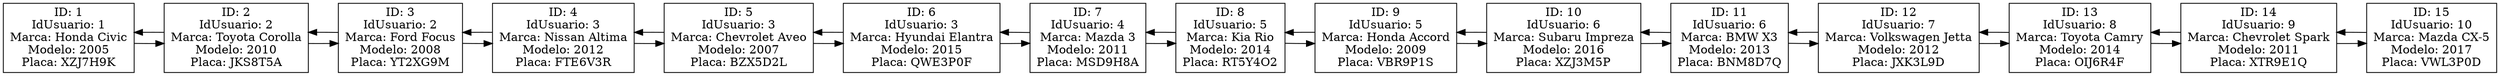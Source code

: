 digraph G {
node [shape=box];
rankdir=LR;
V1 [label="ID: 1\nIdUsuario: 1\nMarca: Honda Civic\nModelo: 2005\nPlaca: XZJ7H9K"];
V2 [label="ID: 2\nIdUsuario: 2\nMarca: Toyota Corolla\nModelo: 2010\nPlaca: JKS8T5A"];
V1 -> V2;
V2 -> V1;
V3 [label="ID: 3\nIdUsuario: 2\nMarca: Ford Focus\nModelo: 2008\nPlaca: YT2XG9M"];
V2 -> V3;
V3 -> V2;
V4 [label="ID: 4\nIdUsuario: 3\nMarca: Nissan Altima\nModelo: 2012\nPlaca: FTE6V3R"];
V3 -> V4;
V4 -> V3;
V5 [label="ID: 5\nIdUsuario: 3\nMarca: Chevrolet Aveo\nModelo: 2007\nPlaca: BZX5D2L"];
V4 -> V5;
V5 -> V4;
V6 [label="ID: 6\nIdUsuario: 3\nMarca: Hyundai Elantra\nModelo: 2015\nPlaca: QWE3P0F"];
V5 -> V6;
V6 -> V5;
V7 [label="ID: 7\nIdUsuario: 4\nMarca: Mazda 3\nModelo: 2011\nPlaca: MSD9H8A"];
V6 -> V7;
V7 -> V6;
V8 [label="ID: 8\nIdUsuario: 5\nMarca: Kia Rio\nModelo: 2014\nPlaca: RT5Y4O2"];
V7 -> V8;
V8 -> V7;
V9 [label="ID: 9\nIdUsuario: 5\nMarca: Honda Accord\nModelo: 2009\nPlaca: VBR9P1S"];
V8 -> V9;
V9 -> V8;
V10 [label="ID: 10\nIdUsuario: 6\nMarca: Subaru Impreza\nModelo: 2016\nPlaca: XZJ3M5P"];
V9 -> V10;
V10 -> V9;
V11 [label="ID: 11\nIdUsuario: 6\nMarca: BMW X3\nModelo: 2013\nPlaca: BNM8D7Q"];
V10 -> V11;
V11 -> V10;
V12 [label="ID: 12\nIdUsuario: 7\nMarca: Volkswagen Jetta\nModelo: 2012\nPlaca: JXK3L9D"];
V11 -> V12;
V12 -> V11;
V13 [label="ID: 13\nIdUsuario: 8\nMarca: Toyota Camry\nModelo: 2014\nPlaca: OIJ6R4F"];
V12 -> V13;
V13 -> V12;
V14 [label="ID: 14\nIdUsuario: 9\nMarca: Chevrolet Spark\nModelo: 2011\nPlaca: XTR9E1Q"];
V13 -> V14;
V14 -> V13;
V15 [label="ID: 15\nIdUsuario: 10\nMarca: Mazda CX-5\nModelo: 2017\nPlaca: VWL3P0D"];
V14 -> V15;
V15 -> V14;
}